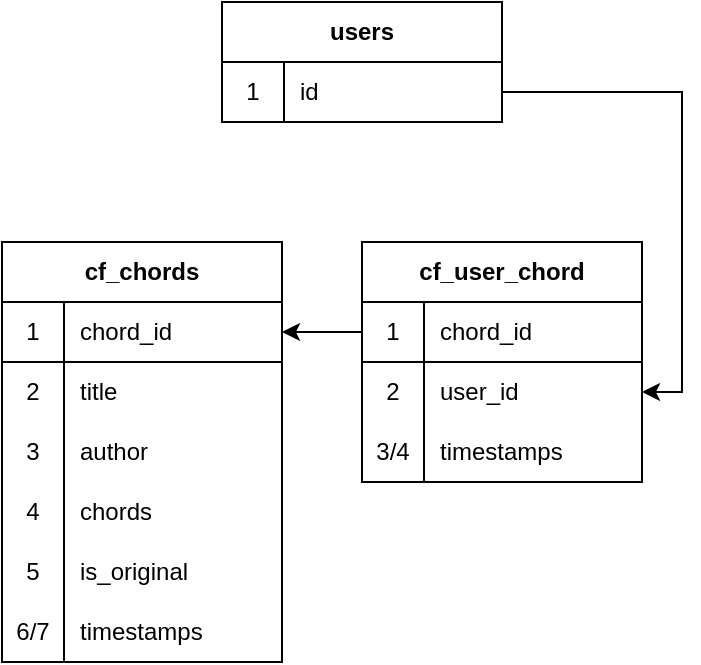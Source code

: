 <mxfile version="14.2.3" type="device"><diagram id="mpIibuZsHS1Im-RNxw8C" name="Page-1"><mxGraphModel dx="1940" dy="1793" grid="1" gridSize="10" guides="1" tooltips="1" connect="1" arrows="1" fold="1" page="1" pageScale="1" pageWidth="827" pageHeight="1169" math="0" shadow="0"><root><mxCell id="0"/><mxCell id="1" parent="0"/><mxCell id="ha7XOSShDWH_srL12YQo-1" value="cf_chords" style="shape=table;html=1;whiteSpace=wrap;startSize=30;container=1;collapsible=0;childLayout=tableLayout;fixedRows=1;rowLines=0;fontStyle=1;align=center;" parent="1" vertex="1"><mxGeometry x="-40" y="-10" width="140" height="210" as="geometry"/></mxCell><mxCell id="ha7XOSShDWH_srL12YQo-2" value="" style="shape=partialRectangle;html=1;whiteSpace=wrap;collapsible=0;dropTarget=0;pointerEvents=0;fillColor=none;top=0;left=0;bottom=1;right=0;points=[[0,0.5],[1,0.5]];portConstraint=eastwest;" parent="ha7XOSShDWH_srL12YQo-1" vertex="1"><mxGeometry y="30" width="140" height="30" as="geometry"/></mxCell><mxCell id="ha7XOSShDWH_srL12YQo-3" value="1" style="shape=partialRectangle;html=1;whiteSpace=wrap;connectable=0;fillColor=none;top=0;left=0;bottom=0;right=0;overflow=hidden;" parent="ha7XOSShDWH_srL12YQo-2" vertex="1"><mxGeometry width="31" height="30" as="geometry"/></mxCell><mxCell id="ha7XOSShDWH_srL12YQo-4" value="chord_id" style="shape=partialRectangle;html=1;whiteSpace=wrap;connectable=0;fillColor=none;top=0;left=0;bottom=0;right=0;align=left;spacingLeft=6;overflow=hidden;" parent="ha7XOSShDWH_srL12YQo-2" vertex="1"><mxGeometry x="31" width="109" height="30" as="geometry"/></mxCell><mxCell id="ha7XOSShDWH_srL12YQo-38" value="" style="shape=partialRectangle;html=1;whiteSpace=wrap;collapsible=0;dropTarget=0;pointerEvents=0;fillColor=none;top=0;left=0;bottom=0;right=0;points=[[0,0.5],[1,0.5]];portConstraint=eastwest;" parent="ha7XOSShDWH_srL12YQo-1" vertex="1"><mxGeometry y="60" width="140" height="30" as="geometry"/></mxCell><mxCell id="ha7XOSShDWH_srL12YQo-39" value="2" style="shape=partialRectangle;html=1;whiteSpace=wrap;connectable=0;fillColor=none;top=0;left=0;bottom=0;right=0;overflow=hidden;" parent="ha7XOSShDWH_srL12YQo-38" vertex="1"><mxGeometry width="31" height="30" as="geometry"/></mxCell><mxCell id="ha7XOSShDWH_srL12YQo-40" value="title" style="shape=partialRectangle;html=1;whiteSpace=wrap;connectable=0;fillColor=none;top=0;left=0;bottom=0;right=0;align=left;spacingLeft=6;overflow=hidden;" parent="ha7XOSShDWH_srL12YQo-38" vertex="1"><mxGeometry x="31" width="109" height="30" as="geometry"/></mxCell><mxCell id="ha7XOSShDWH_srL12YQo-19" value="" style="shape=partialRectangle;html=1;whiteSpace=wrap;collapsible=0;dropTarget=0;pointerEvents=0;fillColor=none;top=0;left=0;bottom=0;right=0;points=[[0,0.5],[1,0.5]];portConstraint=eastwest;" parent="ha7XOSShDWH_srL12YQo-1" vertex="1"><mxGeometry y="90" width="140" height="30" as="geometry"/></mxCell><mxCell id="ha7XOSShDWH_srL12YQo-20" value="3" style="shape=partialRectangle;html=1;whiteSpace=wrap;connectable=0;fillColor=none;top=0;left=0;bottom=0;right=0;overflow=hidden;" parent="ha7XOSShDWH_srL12YQo-19" vertex="1"><mxGeometry width="31" height="30" as="geometry"/></mxCell><mxCell id="ha7XOSShDWH_srL12YQo-21" value="author" style="shape=partialRectangle;html=1;whiteSpace=wrap;connectable=0;fillColor=none;top=0;left=0;bottom=0;right=0;align=left;spacingLeft=6;overflow=hidden;" parent="ha7XOSShDWH_srL12YQo-19" vertex="1"><mxGeometry x="31" width="109" height="30" as="geometry"/></mxCell><mxCell id="YCibQjiz8lX2fAyh9vUp-34" value="" style="shape=partialRectangle;html=1;whiteSpace=wrap;collapsible=0;dropTarget=0;pointerEvents=0;fillColor=none;top=0;left=0;bottom=0;right=0;points=[[0,0.5],[1,0.5]];portConstraint=eastwest;" vertex="1" parent="ha7XOSShDWH_srL12YQo-1"><mxGeometry y="120" width="140" height="30" as="geometry"/></mxCell><mxCell id="YCibQjiz8lX2fAyh9vUp-35" value="4" style="shape=partialRectangle;html=1;whiteSpace=wrap;connectable=0;fillColor=none;top=0;left=0;bottom=0;right=0;overflow=hidden;" vertex="1" parent="YCibQjiz8lX2fAyh9vUp-34"><mxGeometry width="31" height="30" as="geometry"/></mxCell><mxCell id="YCibQjiz8lX2fAyh9vUp-36" value="chords" style="shape=partialRectangle;html=1;whiteSpace=wrap;connectable=0;fillColor=none;top=0;left=0;bottom=0;right=0;align=left;spacingLeft=6;overflow=hidden;" vertex="1" parent="YCibQjiz8lX2fAyh9vUp-34"><mxGeometry x="31" width="109" height="30" as="geometry"/></mxCell><mxCell id="YCibQjiz8lX2fAyh9vUp-31" value="" style="shape=partialRectangle;html=1;whiteSpace=wrap;collapsible=0;dropTarget=0;pointerEvents=0;fillColor=none;top=0;left=0;bottom=0;right=0;points=[[0,0.5],[1,0.5]];portConstraint=eastwest;" vertex="1" parent="ha7XOSShDWH_srL12YQo-1"><mxGeometry y="150" width="140" height="30" as="geometry"/></mxCell><mxCell id="YCibQjiz8lX2fAyh9vUp-32" value="5" style="shape=partialRectangle;html=1;whiteSpace=wrap;connectable=0;fillColor=none;top=0;left=0;bottom=0;right=0;overflow=hidden;" vertex="1" parent="YCibQjiz8lX2fAyh9vUp-31"><mxGeometry width="31" height="30" as="geometry"/></mxCell><mxCell id="YCibQjiz8lX2fAyh9vUp-33" value="is_original" style="shape=partialRectangle;html=1;whiteSpace=wrap;connectable=0;fillColor=none;top=0;left=0;bottom=0;right=0;align=left;spacingLeft=6;overflow=hidden;" vertex="1" parent="YCibQjiz8lX2fAyh9vUp-31"><mxGeometry x="31" width="109" height="30" as="geometry"/></mxCell><mxCell id="ha7XOSShDWH_srL12YQo-16" value="" style="shape=partialRectangle;html=1;whiteSpace=wrap;collapsible=0;dropTarget=0;pointerEvents=0;fillColor=none;top=0;left=0;bottom=0;right=0;points=[[0,0.5],[1,0.5]];portConstraint=eastwest;" parent="ha7XOSShDWH_srL12YQo-1" vertex="1"><mxGeometry y="180" width="140" height="30" as="geometry"/></mxCell><mxCell id="ha7XOSShDWH_srL12YQo-17" value="6/7" style="shape=partialRectangle;html=1;whiteSpace=wrap;connectable=0;fillColor=none;top=0;left=0;bottom=0;right=0;overflow=hidden;" parent="ha7XOSShDWH_srL12YQo-16" vertex="1"><mxGeometry width="31" height="30" as="geometry"/></mxCell><mxCell id="ha7XOSShDWH_srL12YQo-18" value="timestamps" style="shape=partialRectangle;html=1;whiteSpace=wrap;connectable=0;fillColor=none;top=0;left=0;bottom=0;right=0;align=left;spacingLeft=6;overflow=hidden;" parent="ha7XOSShDWH_srL12YQo-16" vertex="1"><mxGeometry x="31" width="109" height="30" as="geometry"/></mxCell><mxCell id="ha7XOSShDWH_srL12YQo-42" value="users" style="shape=table;html=1;whiteSpace=wrap;startSize=30;container=1;collapsible=0;childLayout=tableLayout;fixedRows=1;rowLines=0;fontStyle=1;align=center;" parent="1" vertex="1"><mxGeometry x="70" y="-130" width="140" height="60" as="geometry"/></mxCell><mxCell id="ha7XOSShDWH_srL12YQo-43" value="" style="shape=partialRectangle;html=1;whiteSpace=wrap;collapsible=0;dropTarget=0;pointerEvents=0;fillColor=none;top=0;left=0;bottom=1;right=0;points=[[0,0.5],[1,0.5]];portConstraint=eastwest;" parent="ha7XOSShDWH_srL12YQo-42" vertex="1"><mxGeometry y="30" width="140" height="30" as="geometry"/></mxCell><mxCell id="ha7XOSShDWH_srL12YQo-44" value="1" style="shape=partialRectangle;html=1;whiteSpace=wrap;connectable=0;fillColor=none;top=0;left=0;bottom=0;right=0;overflow=hidden;" parent="ha7XOSShDWH_srL12YQo-43" vertex="1"><mxGeometry width="31" height="30" as="geometry"/></mxCell><mxCell id="ha7XOSShDWH_srL12YQo-45" value="id" style="shape=partialRectangle;html=1;whiteSpace=wrap;connectable=0;fillColor=none;top=0;left=0;bottom=0;right=0;align=left;spacingLeft=6;overflow=hidden;" parent="ha7XOSShDWH_srL12YQo-43" vertex="1"><mxGeometry x="31" width="109" height="30" as="geometry"/></mxCell><mxCell id="YCibQjiz8lX2fAyh9vUp-9" value="cf_user_chord" style="shape=table;html=1;whiteSpace=wrap;startSize=30;container=1;collapsible=0;childLayout=tableLayout;fixedRows=1;rowLines=0;fontStyle=1;align=center;" vertex="1" parent="1"><mxGeometry x="140" y="-10" width="140" height="120" as="geometry"/></mxCell><mxCell id="YCibQjiz8lX2fAyh9vUp-10" value="" style="shape=partialRectangle;html=1;whiteSpace=wrap;collapsible=0;dropTarget=0;pointerEvents=0;fillColor=none;top=0;left=0;bottom=1;right=0;points=[[0,0.5],[1,0.5]];portConstraint=eastwest;" vertex="1" parent="YCibQjiz8lX2fAyh9vUp-9"><mxGeometry y="30" width="140" height="30" as="geometry"/></mxCell><mxCell id="YCibQjiz8lX2fAyh9vUp-11" value="1" style="shape=partialRectangle;html=1;whiteSpace=wrap;connectable=0;fillColor=none;top=0;left=0;bottom=0;right=0;overflow=hidden;" vertex="1" parent="YCibQjiz8lX2fAyh9vUp-10"><mxGeometry width="31" height="30" as="geometry"/></mxCell><mxCell id="YCibQjiz8lX2fAyh9vUp-12" value="chord_id" style="shape=partialRectangle;html=1;whiteSpace=wrap;connectable=0;fillColor=none;top=0;left=0;bottom=0;right=0;align=left;spacingLeft=6;overflow=hidden;" vertex="1" parent="YCibQjiz8lX2fAyh9vUp-10"><mxGeometry x="31" width="109" height="30" as="geometry"/></mxCell><mxCell id="YCibQjiz8lX2fAyh9vUp-13" value="" style="shape=partialRectangle;html=1;whiteSpace=wrap;collapsible=0;dropTarget=0;pointerEvents=0;fillColor=none;top=0;left=0;bottom=0;right=0;points=[[0,0.5],[1,0.5]];portConstraint=eastwest;" vertex="1" parent="YCibQjiz8lX2fAyh9vUp-9"><mxGeometry y="60" width="140" height="30" as="geometry"/></mxCell><mxCell id="YCibQjiz8lX2fAyh9vUp-14" value="2" style="shape=partialRectangle;html=1;whiteSpace=wrap;connectable=0;fillColor=none;top=0;left=0;bottom=0;right=0;overflow=hidden;" vertex="1" parent="YCibQjiz8lX2fAyh9vUp-13"><mxGeometry width="31" height="30" as="geometry"/></mxCell><mxCell id="YCibQjiz8lX2fAyh9vUp-15" value="user_id" style="shape=partialRectangle;html=1;whiteSpace=wrap;connectable=0;fillColor=none;top=0;left=0;bottom=0;right=0;align=left;spacingLeft=6;overflow=hidden;" vertex="1" parent="YCibQjiz8lX2fAyh9vUp-13"><mxGeometry x="31" width="109" height="30" as="geometry"/></mxCell><mxCell id="YCibQjiz8lX2fAyh9vUp-19" value="" style="shape=partialRectangle;html=1;whiteSpace=wrap;collapsible=0;dropTarget=0;pointerEvents=0;fillColor=none;top=0;left=0;bottom=0;right=0;points=[[0,0.5],[1,0.5]];portConstraint=eastwest;" vertex="1" parent="YCibQjiz8lX2fAyh9vUp-9"><mxGeometry y="90" width="140" height="30" as="geometry"/></mxCell><mxCell id="YCibQjiz8lX2fAyh9vUp-20" value="3/4" style="shape=partialRectangle;html=1;whiteSpace=wrap;connectable=0;fillColor=none;top=0;left=0;bottom=0;right=0;overflow=hidden;" vertex="1" parent="YCibQjiz8lX2fAyh9vUp-19"><mxGeometry width="31" height="30" as="geometry"/></mxCell><mxCell id="YCibQjiz8lX2fAyh9vUp-21" value="timestamps" style="shape=partialRectangle;html=1;whiteSpace=wrap;connectable=0;fillColor=none;top=0;left=0;bottom=0;right=0;align=left;spacingLeft=6;overflow=hidden;" vertex="1" parent="YCibQjiz8lX2fAyh9vUp-19"><mxGeometry x="31" width="109" height="30" as="geometry"/></mxCell><mxCell id="YCibQjiz8lX2fAyh9vUp-24" style="edgeStyle=orthogonalEdgeStyle;rounded=0;orthogonalLoop=1;jettySize=auto;html=1;" edge="1" parent="1" source="YCibQjiz8lX2fAyh9vUp-10" target="ha7XOSShDWH_srL12YQo-2"><mxGeometry relative="1" as="geometry"/></mxCell><mxCell id="YCibQjiz8lX2fAyh9vUp-37" style="edgeStyle=orthogonalEdgeStyle;rounded=0;orthogonalLoop=1;jettySize=auto;html=1;entryX=1;entryY=0.5;entryDx=0;entryDy=0;" edge="1" parent="1" source="ha7XOSShDWH_srL12YQo-43" target="YCibQjiz8lX2fAyh9vUp-13"><mxGeometry relative="1" as="geometry"/></mxCell></root></mxGraphModel></diagram></mxfile>